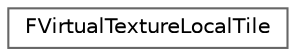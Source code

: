 digraph "Graphical Class Hierarchy"
{
 // INTERACTIVE_SVG=YES
 // LATEX_PDF_SIZE
  bgcolor="transparent";
  edge [fontname=Helvetica,fontsize=10,labelfontname=Helvetica,labelfontsize=10];
  node [fontname=Helvetica,fontsize=10,shape=box,height=0.2,width=0.4];
  rankdir="LR";
  Node0 [id="Node000000",label="FVirtualTextureLocalTile",height=0.2,width=0.4,color="grey40", fillcolor="white", style="filled",URL="$d8/d4d/unionFVirtualTextureLocalTile.html",tooltip="Identifies a VT tile within a given producer."];
}

